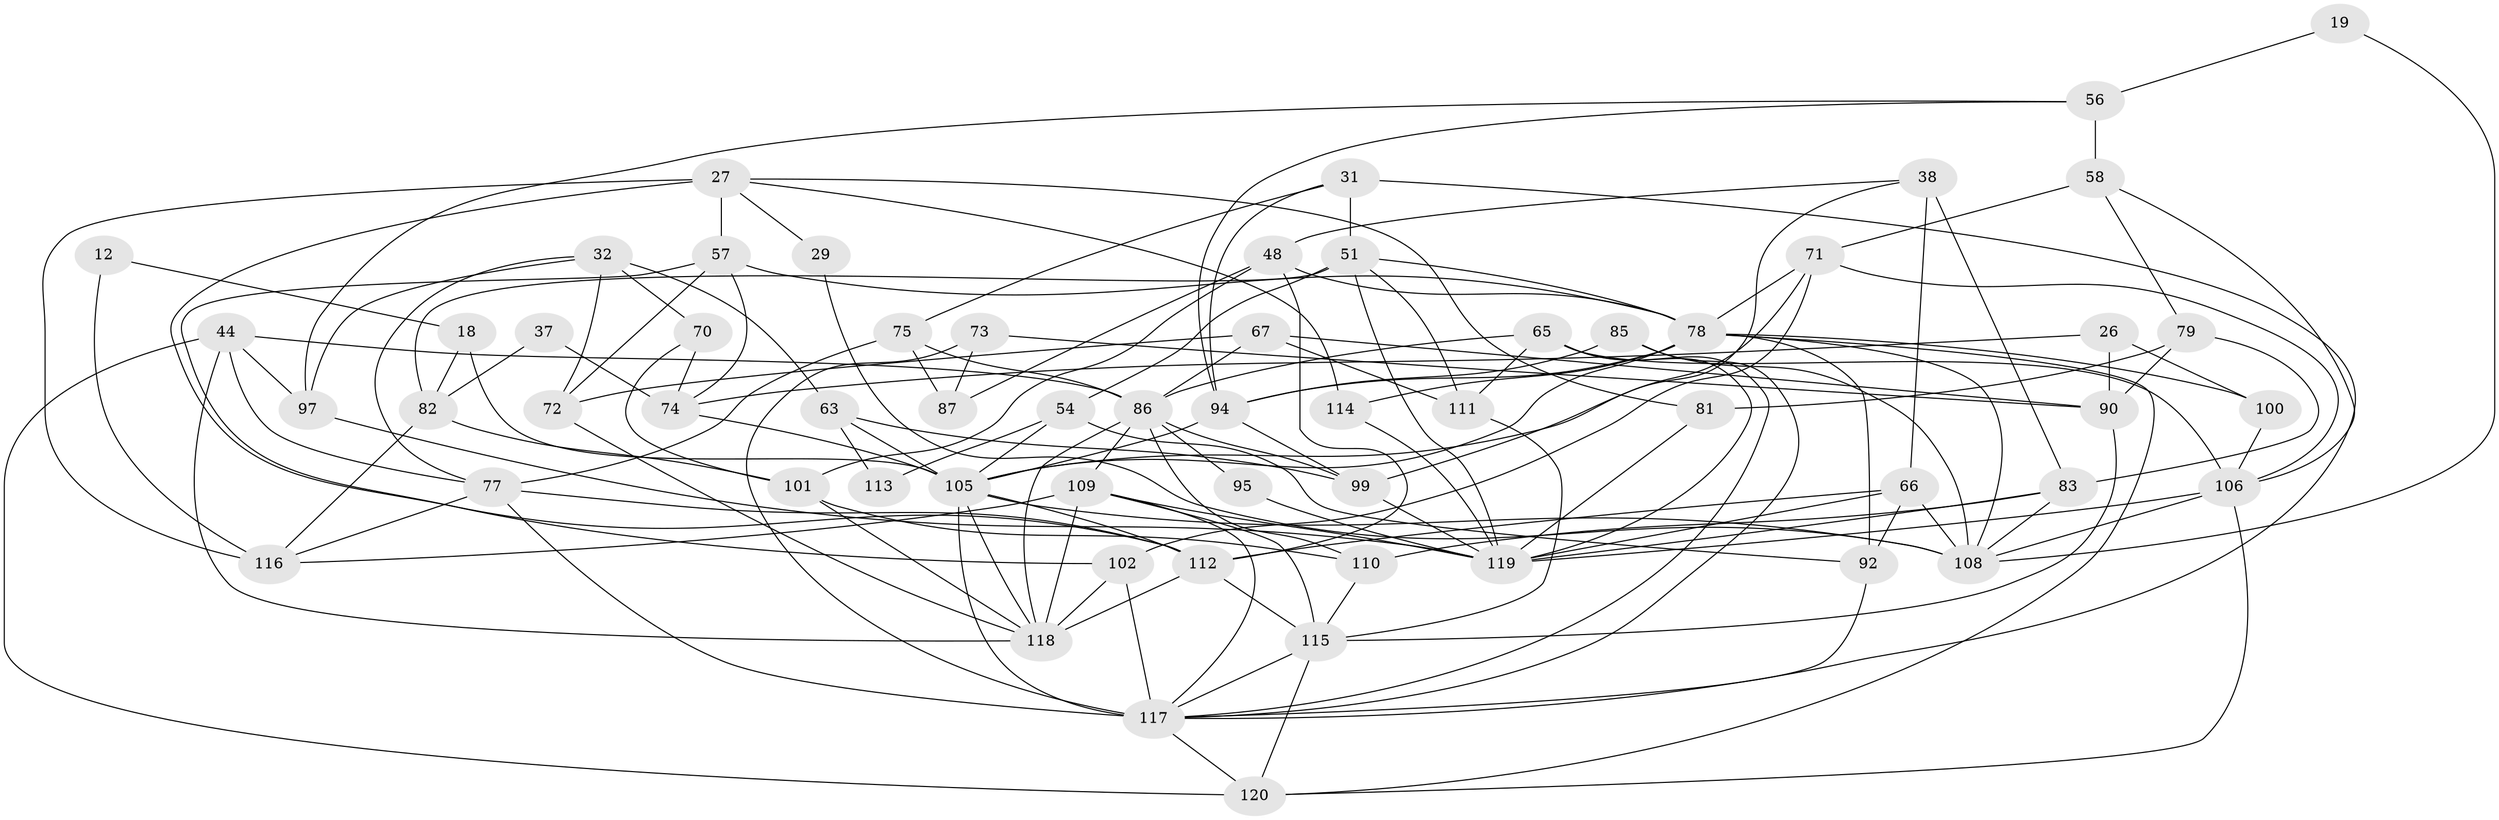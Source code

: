 // original degree distribution, {4: 0.3416666666666667, 2: 0.11666666666666667, 3: 0.24166666666666667, 6: 0.09166666666666666, 7: 0.041666666666666664, 5: 0.16666666666666666}
// Generated by graph-tools (version 1.1) at 2025/50/03/09/25 04:50:51]
// undirected, 60 vertices, 147 edges
graph export_dot {
graph [start="1"]
  node [color=gray90,style=filled];
  12;
  18;
  19;
  26 [super="+11"];
  27;
  29;
  31;
  32;
  37;
  38;
  44 [super="+17"];
  48;
  51 [super="+36"];
  54;
  56;
  57 [super="+30"];
  58 [super="+24"];
  63;
  65;
  66 [super="+10"];
  67;
  70;
  71 [super="+43+68"];
  72;
  73;
  74 [super="+64"];
  75;
  77 [super="+1+49"];
  78 [super="+8+47"];
  79;
  81;
  82;
  83 [super="+80"];
  85;
  86 [super="+33+52"];
  87;
  90 [super="+84"];
  92;
  94 [super="+59"];
  95;
  97 [super="+61"];
  99 [super="+20"];
  100;
  101 [super="+60"];
  102 [super="+2"];
  105 [super="+16+88"];
  106 [super="+4+103"];
  108 [super="+107+45+21"];
  109 [super="+76+104"];
  110;
  111;
  112 [super="+41+69"];
  113;
  114;
  115 [super="+34+93"];
  116 [super="+55"];
  117 [super="+96+40"];
  118 [super="+98"];
  119 [super="+62+35"];
  120 [super="+91"];
  12 -- 116;
  12 -- 18;
  18 -- 82;
  18 -- 105 [weight=2];
  19 -- 56;
  19 -- 108;
  26 -- 100 [weight=2];
  26 -- 90;
  26 -- 74;
  27 -- 57;
  27 -- 29;
  27 -- 81;
  27 -- 114;
  27 -- 112 [weight=2];
  27 -- 116;
  29 -- 108;
  31 -- 94;
  31 -- 51 [weight=2];
  31 -- 75;
  31 -- 117;
  32 -- 72;
  32 -- 63;
  32 -- 70;
  32 -- 97;
  32 -- 77;
  37 -- 74;
  37 -- 82;
  38 -- 83 [weight=2];
  38 -- 48;
  38 -- 66;
  38 -- 99;
  44 -- 97;
  44 -- 118 [weight=2];
  44 -- 77;
  44 -- 120 [weight=2];
  44 -- 86;
  48 -- 78;
  48 -- 87;
  48 -- 112;
  48 -- 101;
  51 -- 111;
  51 -- 54;
  51 -- 82 [weight=2];
  51 -- 119;
  51 -- 78;
  54 -- 92;
  54 -- 113;
  54 -- 105;
  56 -- 97;
  56 -- 58 [weight=2];
  56 -- 94;
  57 -- 78;
  57 -- 72;
  57 -- 102;
  57 -- 74;
  58 -- 79;
  58 -- 106;
  58 -- 71;
  63 -- 99;
  63 -- 113;
  63 -- 105;
  65 -- 117;
  65 -- 111;
  65 -- 119;
  65 -- 106;
  65 -- 86;
  66 -- 92;
  66 -- 119;
  66 -- 108;
  66 -- 112;
  67 -- 72;
  67 -- 111;
  67 -- 90;
  67 -- 86;
  70 -- 101;
  70 -- 74;
  71 -- 78;
  71 -- 102;
  71 -- 106;
  71 -- 105 [weight=3];
  72 -- 118;
  73 -- 87;
  73 -- 117;
  73 -- 90;
  74 -- 105;
  75 -- 77;
  75 -- 87;
  75 -- 86;
  77 -- 116;
  77 -- 112;
  77 -- 117;
  78 -- 114;
  78 -- 100 [weight=2];
  78 -- 94 [weight=2];
  78 -- 120;
  78 -- 105;
  78 -- 108;
  78 -- 92;
  79 -- 90 [weight=2];
  79 -- 81;
  79 -- 83;
  81 -- 119;
  82 -- 101;
  82 -- 116;
  83 -- 110;
  83 -- 119;
  83 -- 108;
  85 -- 108;
  85 -- 94;
  85 -- 117;
  86 -- 118;
  86 -- 99;
  86 -- 109;
  86 -- 110;
  86 -- 95;
  90 -- 115;
  92 -- 117;
  94 -- 105;
  94 -- 99;
  95 -- 119;
  97 -- 119 [weight=2];
  99 -- 119;
  100 -- 106;
  101 -- 110;
  101 -- 118;
  102 -- 118 [weight=2];
  102 -- 117;
  105 -- 117 [weight=5];
  105 -- 118;
  105 -- 108 [weight=3];
  105 -- 112;
  106 -- 120 [weight=2];
  106 -- 108 [weight=2];
  106 -- 119;
  109 -- 119 [weight=2];
  109 -- 118 [weight=3];
  109 -- 117;
  109 -- 116;
  109 -- 115 [weight=2];
  110 -- 115;
  111 -- 115;
  112 -- 115 [weight=2];
  112 -- 118;
  114 -- 119;
  115 -- 120;
  115 -- 117;
  117 -- 120 [weight=2];
}
